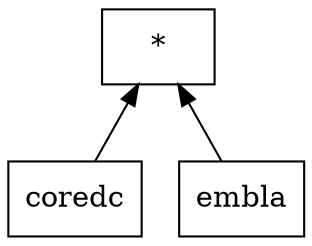 digraph G { 
 rankdir=BT;
 subgraph ba { 
1 [shape=record,label="{coredc}"];
2 [shape=record,label="{*}"];
3 [shape=record,label="{embla}"];
1 -> 2
3 -> 2
}}